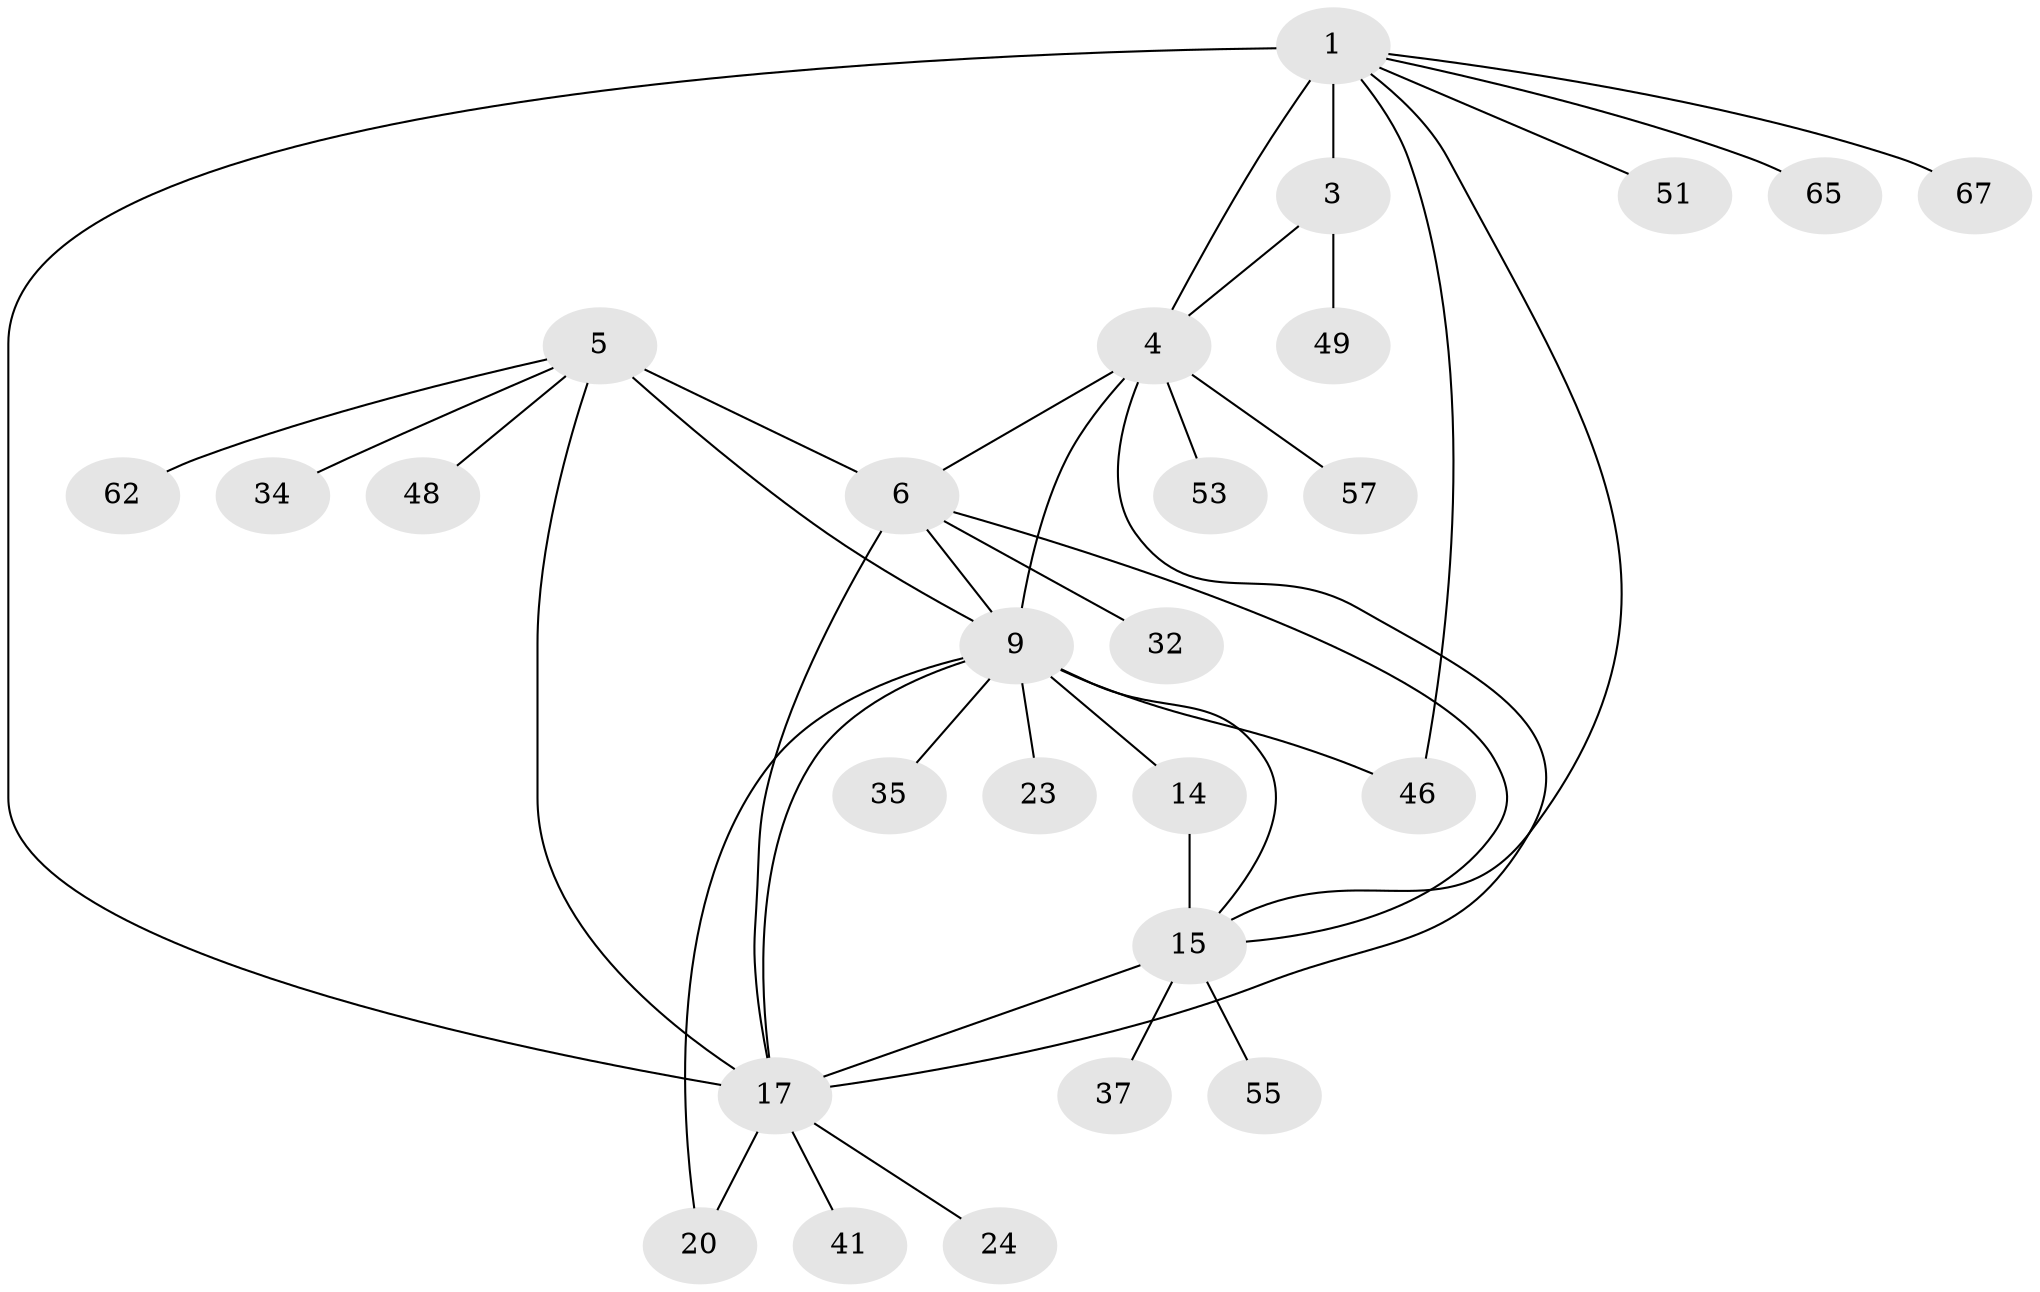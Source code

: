 // original degree distribution, {10: 0.044444444444444446, 6: 0.03333333333333333, 4: 0.03333333333333333, 3: 0.06666666666666667, 9: 0.03333333333333333, 5: 0.022222222222222223, 7: 0.03333333333333333, 13: 0.011111111111111112, 8: 0.011111111111111112, 1: 0.5222222222222223, 2: 0.18888888888888888}
// Generated by graph-tools (version 1.1) at 2025/19/03/04/25 18:19:36]
// undirected, 27 vertices, 39 edges
graph export_dot {
graph [start="1"]
  node [color=gray90,style=filled];
  1 [super="+2+26+76+47"];
  3;
  4 [super="+30+12+60+40+54"];
  5;
  6 [super="+7"];
  9 [super="+10+39+21+87+85+11+31"];
  14;
  15 [super="+36+22+16+64+79+83+56"];
  17 [super="+29+19+82+77+18+42"];
  20 [super="+58"];
  23;
  24 [super="+63"];
  32;
  34 [super="+61"];
  35;
  37;
  41;
  46;
  48;
  49;
  51;
  53;
  55;
  57;
  62;
  65;
  67;
  1 -- 3 [weight=2];
  1 -- 4 [weight=3];
  1 -- 15;
  1 -- 46;
  1 -- 65;
  1 -- 67;
  1 -- 51;
  1 -- 17;
  3 -- 4;
  3 -- 49;
  4 -- 53;
  4 -- 9 [weight=3];
  4 -- 57;
  4 -- 6 [weight=2];
  4 -- 17;
  5 -- 6 [weight=3];
  5 -- 34;
  5 -- 48;
  5 -- 62;
  5 -- 9 [weight=2];
  5 -- 17 [weight=2];
  6 -- 32;
  6 -- 17;
  6 -- 9;
  6 -- 15;
  9 -- 35;
  9 -- 20;
  9 -- 17 [weight=2];
  9 -- 14;
  9 -- 46 [weight=2];
  9 -- 15 [weight=2];
  9 -- 23;
  14 -- 15 [weight=2];
  15 -- 17 [weight=4];
  15 -- 37;
  15 -- 55;
  17 -- 20 [weight=3];
  17 -- 24;
  17 -- 41;
}
